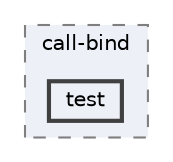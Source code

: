 digraph "test"
{
 // INTERACTIVE_SVG=YES
 // LATEX_PDF_SIZE
  bgcolor="transparent";
  edge [fontname=Helvetica,fontsize=10,labelfontname=Helvetica,labelfontsize=10];
  node [fontname=Helvetica,fontsize=10,shape=box,height=0.2,width=0.4];
  compound=true
  subgraph clusterdir_be384381ae3f137d6f4755e7e0010984 {
    graph [ bgcolor="#edf0f7", pencolor="grey50", label="call-bind", fontname=Helvetica,fontsize=10 style="filled,dashed", URL="dir_be384381ae3f137d6f4755e7e0010984.html",tooltip=""]
  dir_19636ff67e80ac7a5311a03661841e5b [label="test", fillcolor="#edf0f7", color="grey25", style="filled,bold", URL="dir_19636ff67e80ac7a5311a03661841e5b.html",tooltip=""];
  }
}
